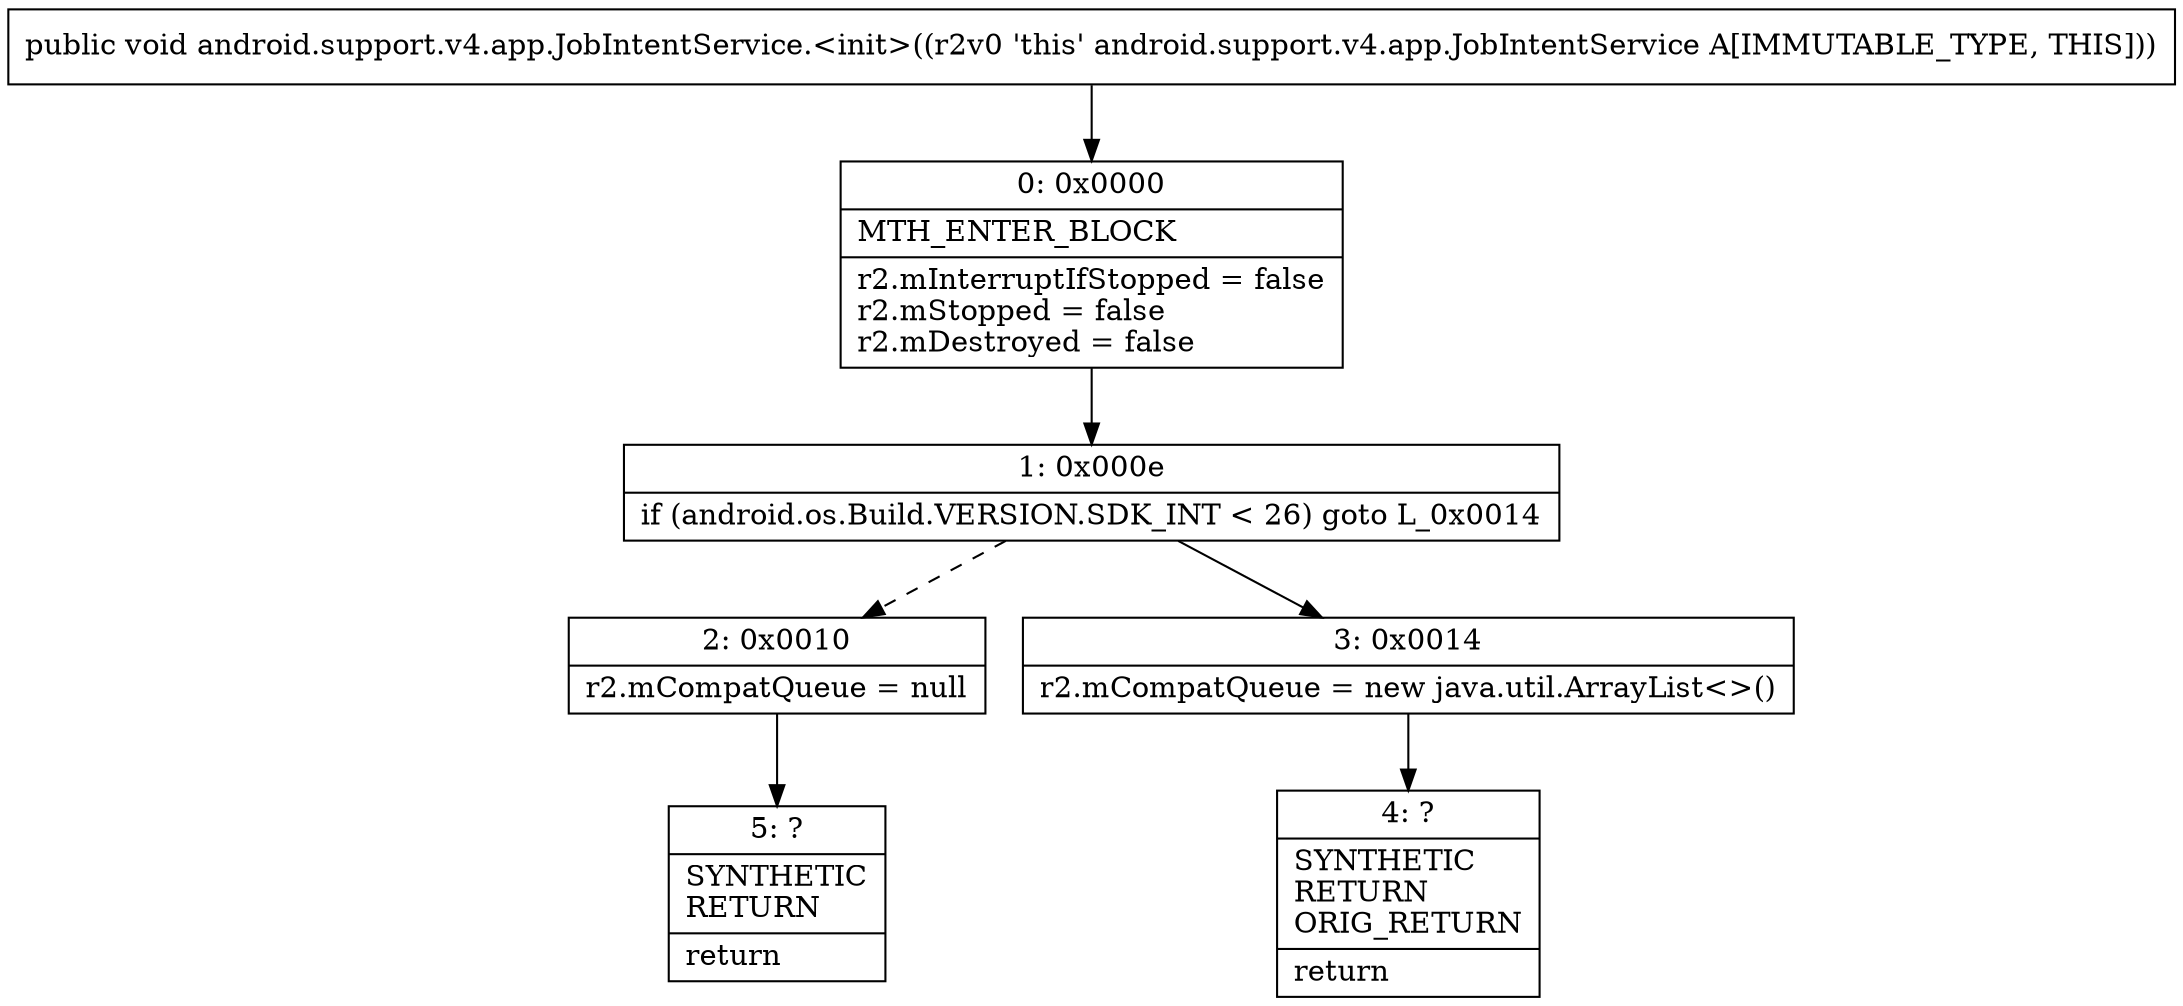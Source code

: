 digraph "CFG forandroid.support.v4.app.JobIntentService.\<init\>()V" {
Node_0 [shape=record,label="{0\:\ 0x0000|MTH_ENTER_BLOCK\l|r2.mInterruptIfStopped = false\lr2.mStopped = false\lr2.mDestroyed = false\l}"];
Node_1 [shape=record,label="{1\:\ 0x000e|if (android.os.Build.VERSION.SDK_INT \< 26) goto L_0x0014\l}"];
Node_2 [shape=record,label="{2\:\ 0x0010|r2.mCompatQueue = null\l}"];
Node_3 [shape=record,label="{3\:\ 0x0014|r2.mCompatQueue = new java.util.ArrayList\<\>()\l}"];
Node_4 [shape=record,label="{4\:\ ?|SYNTHETIC\lRETURN\lORIG_RETURN\l|return\l}"];
Node_5 [shape=record,label="{5\:\ ?|SYNTHETIC\lRETURN\l|return\l}"];
MethodNode[shape=record,label="{public void android.support.v4.app.JobIntentService.\<init\>((r2v0 'this' android.support.v4.app.JobIntentService A[IMMUTABLE_TYPE, THIS])) }"];
MethodNode -> Node_0;
Node_0 -> Node_1;
Node_1 -> Node_2[style=dashed];
Node_1 -> Node_3;
Node_2 -> Node_5;
Node_3 -> Node_4;
}

